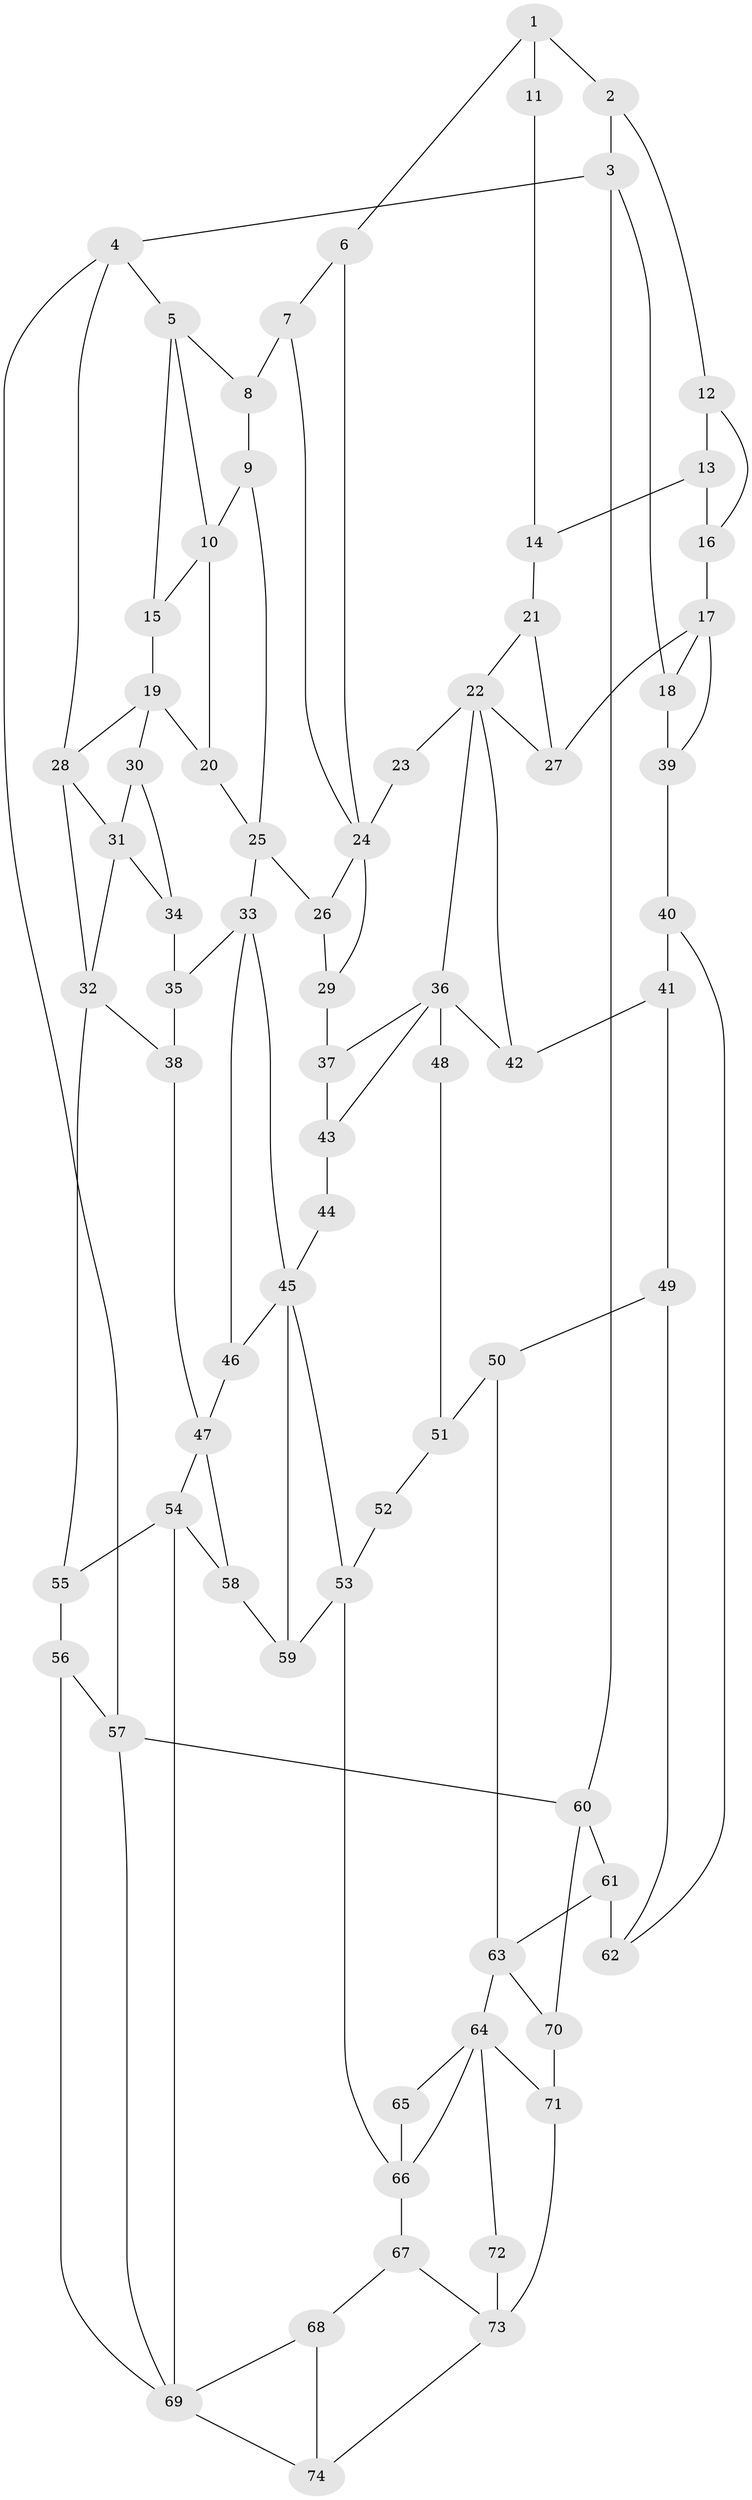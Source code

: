// original degree distribution, {3: 0.02027027027027027, 4: 0.25, 6: 0.25, 5: 0.4797297297297297}
// Generated by graph-tools (version 1.1) at 2025/38/03/09/25 02:38:49]
// undirected, 74 vertices, 123 edges
graph export_dot {
graph [start="1"]
  node [color=gray90,style=filled];
  1;
  2;
  3;
  4;
  5;
  6;
  7;
  8;
  9;
  10;
  11;
  12;
  13;
  14;
  15;
  16;
  17;
  18;
  19;
  20;
  21;
  22;
  23;
  24;
  25;
  26;
  27;
  28;
  29;
  30;
  31;
  32;
  33;
  34;
  35;
  36;
  37;
  38;
  39;
  40;
  41;
  42;
  43;
  44;
  45;
  46;
  47;
  48;
  49;
  50;
  51;
  52;
  53;
  54;
  55;
  56;
  57;
  58;
  59;
  60;
  61;
  62;
  63;
  64;
  65;
  66;
  67;
  68;
  69;
  70;
  71;
  72;
  73;
  74;
  1 -- 2 [weight=1.0];
  1 -- 6 [weight=1.0];
  1 -- 11 [weight=2.0];
  2 -- 3 [weight=1.0];
  2 -- 12 [weight=1.0];
  3 -- 4 [weight=1.0];
  3 -- 18 [weight=1.0];
  3 -- 60 [weight=1.0];
  4 -- 5 [weight=1.0];
  4 -- 28 [weight=1.0];
  4 -- 57 [weight=1.0];
  5 -- 8 [weight=1.0];
  5 -- 10 [weight=1.0];
  5 -- 15 [weight=1.0];
  6 -- 7 [weight=1.0];
  6 -- 24 [weight=1.0];
  7 -- 8 [weight=1.0];
  7 -- 24 [weight=1.0];
  8 -- 9 [weight=1.0];
  9 -- 10 [weight=1.0];
  9 -- 25 [weight=1.0];
  10 -- 15 [weight=1.0];
  10 -- 20 [weight=2.0];
  11 -- 14 [weight=1.0];
  12 -- 13 [weight=1.0];
  12 -- 16 [weight=1.0];
  13 -- 14 [weight=1.0];
  13 -- 16 [weight=1.0];
  14 -- 21 [weight=1.0];
  15 -- 19 [weight=2.0];
  16 -- 17 [weight=2.0];
  17 -- 18 [weight=1.0];
  17 -- 27 [weight=1.0];
  17 -- 39 [weight=1.0];
  18 -- 39 [weight=1.0];
  19 -- 20 [weight=1.0];
  19 -- 28 [weight=1.0];
  19 -- 30 [weight=1.0];
  20 -- 25 [weight=1.0];
  21 -- 22 [weight=1.0];
  21 -- 27 [weight=1.0];
  22 -- 23 [weight=1.0];
  22 -- 27 [weight=1.0];
  22 -- 36 [weight=1.0];
  22 -- 42 [weight=1.0];
  23 -- 24 [weight=2.0];
  24 -- 26 [weight=1.0];
  24 -- 29 [weight=1.0];
  25 -- 26 [weight=2.0];
  25 -- 33 [weight=2.0];
  26 -- 29 [weight=1.0];
  28 -- 31 [weight=1.0];
  28 -- 32 [weight=1.0];
  29 -- 37 [weight=1.0];
  30 -- 31 [weight=1.0];
  30 -- 34 [weight=1.0];
  31 -- 32 [weight=1.0];
  31 -- 34 [weight=1.0];
  32 -- 38 [weight=1.0];
  32 -- 55 [weight=1.0];
  33 -- 35 [weight=1.0];
  33 -- 45 [weight=1.0];
  33 -- 46 [weight=1.0];
  34 -- 35 [weight=2.0];
  35 -- 38 [weight=2.0];
  36 -- 37 [weight=1.0];
  36 -- 42 [weight=1.0];
  36 -- 43 [weight=1.0];
  36 -- 48 [weight=2.0];
  37 -- 43 [weight=1.0];
  38 -- 47 [weight=2.0];
  39 -- 40 [weight=1.0];
  40 -- 41 [weight=1.0];
  40 -- 62 [weight=1.0];
  41 -- 42 [weight=1.0];
  41 -- 49 [weight=1.0];
  43 -- 44 [weight=1.0];
  44 -- 45 [weight=2.0];
  45 -- 46 [weight=1.0];
  45 -- 53 [weight=1.0];
  45 -- 59 [weight=1.0];
  46 -- 47 [weight=2.0];
  47 -- 54 [weight=1.0];
  47 -- 58 [weight=1.0];
  48 -- 51 [weight=1.0];
  49 -- 50 [weight=1.0];
  49 -- 62 [weight=1.0];
  50 -- 51 [weight=1.0];
  50 -- 63 [weight=1.0];
  51 -- 52 [weight=1.0];
  52 -- 53 [weight=2.0];
  53 -- 59 [weight=1.0];
  53 -- 66 [weight=2.0];
  54 -- 55 [weight=1.0];
  54 -- 58 [weight=1.0];
  54 -- 69 [weight=2.0];
  55 -- 56 [weight=1.0];
  56 -- 57 [weight=1.0];
  56 -- 69 [weight=1.0];
  57 -- 60 [weight=1.0];
  57 -- 69 [weight=1.0];
  58 -- 59 [weight=1.0];
  60 -- 61 [weight=1.0];
  60 -- 70 [weight=1.0];
  61 -- 62 [weight=4.0];
  61 -- 63 [weight=1.0];
  63 -- 64 [weight=2.0];
  63 -- 70 [weight=1.0];
  64 -- 65 [weight=1.0];
  64 -- 66 [weight=1.0];
  64 -- 71 [weight=1.0];
  64 -- 72 [weight=1.0];
  65 -- 66 [weight=2.0];
  66 -- 67 [weight=1.0];
  67 -- 68 [weight=1.0];
  67 -- 73 [weight=1.0];
  68 -- 69 [weight=1.0];
  68 -- 74 [weight=1.0];
  69 -- 74 [weight=1.0];
  70 -- 71 [weight=2.0];
  71 -- 73 [weight=2.0];
  72 -- 73 [weight=2.0];
  73 -- 74 [weight=1.0];
}
